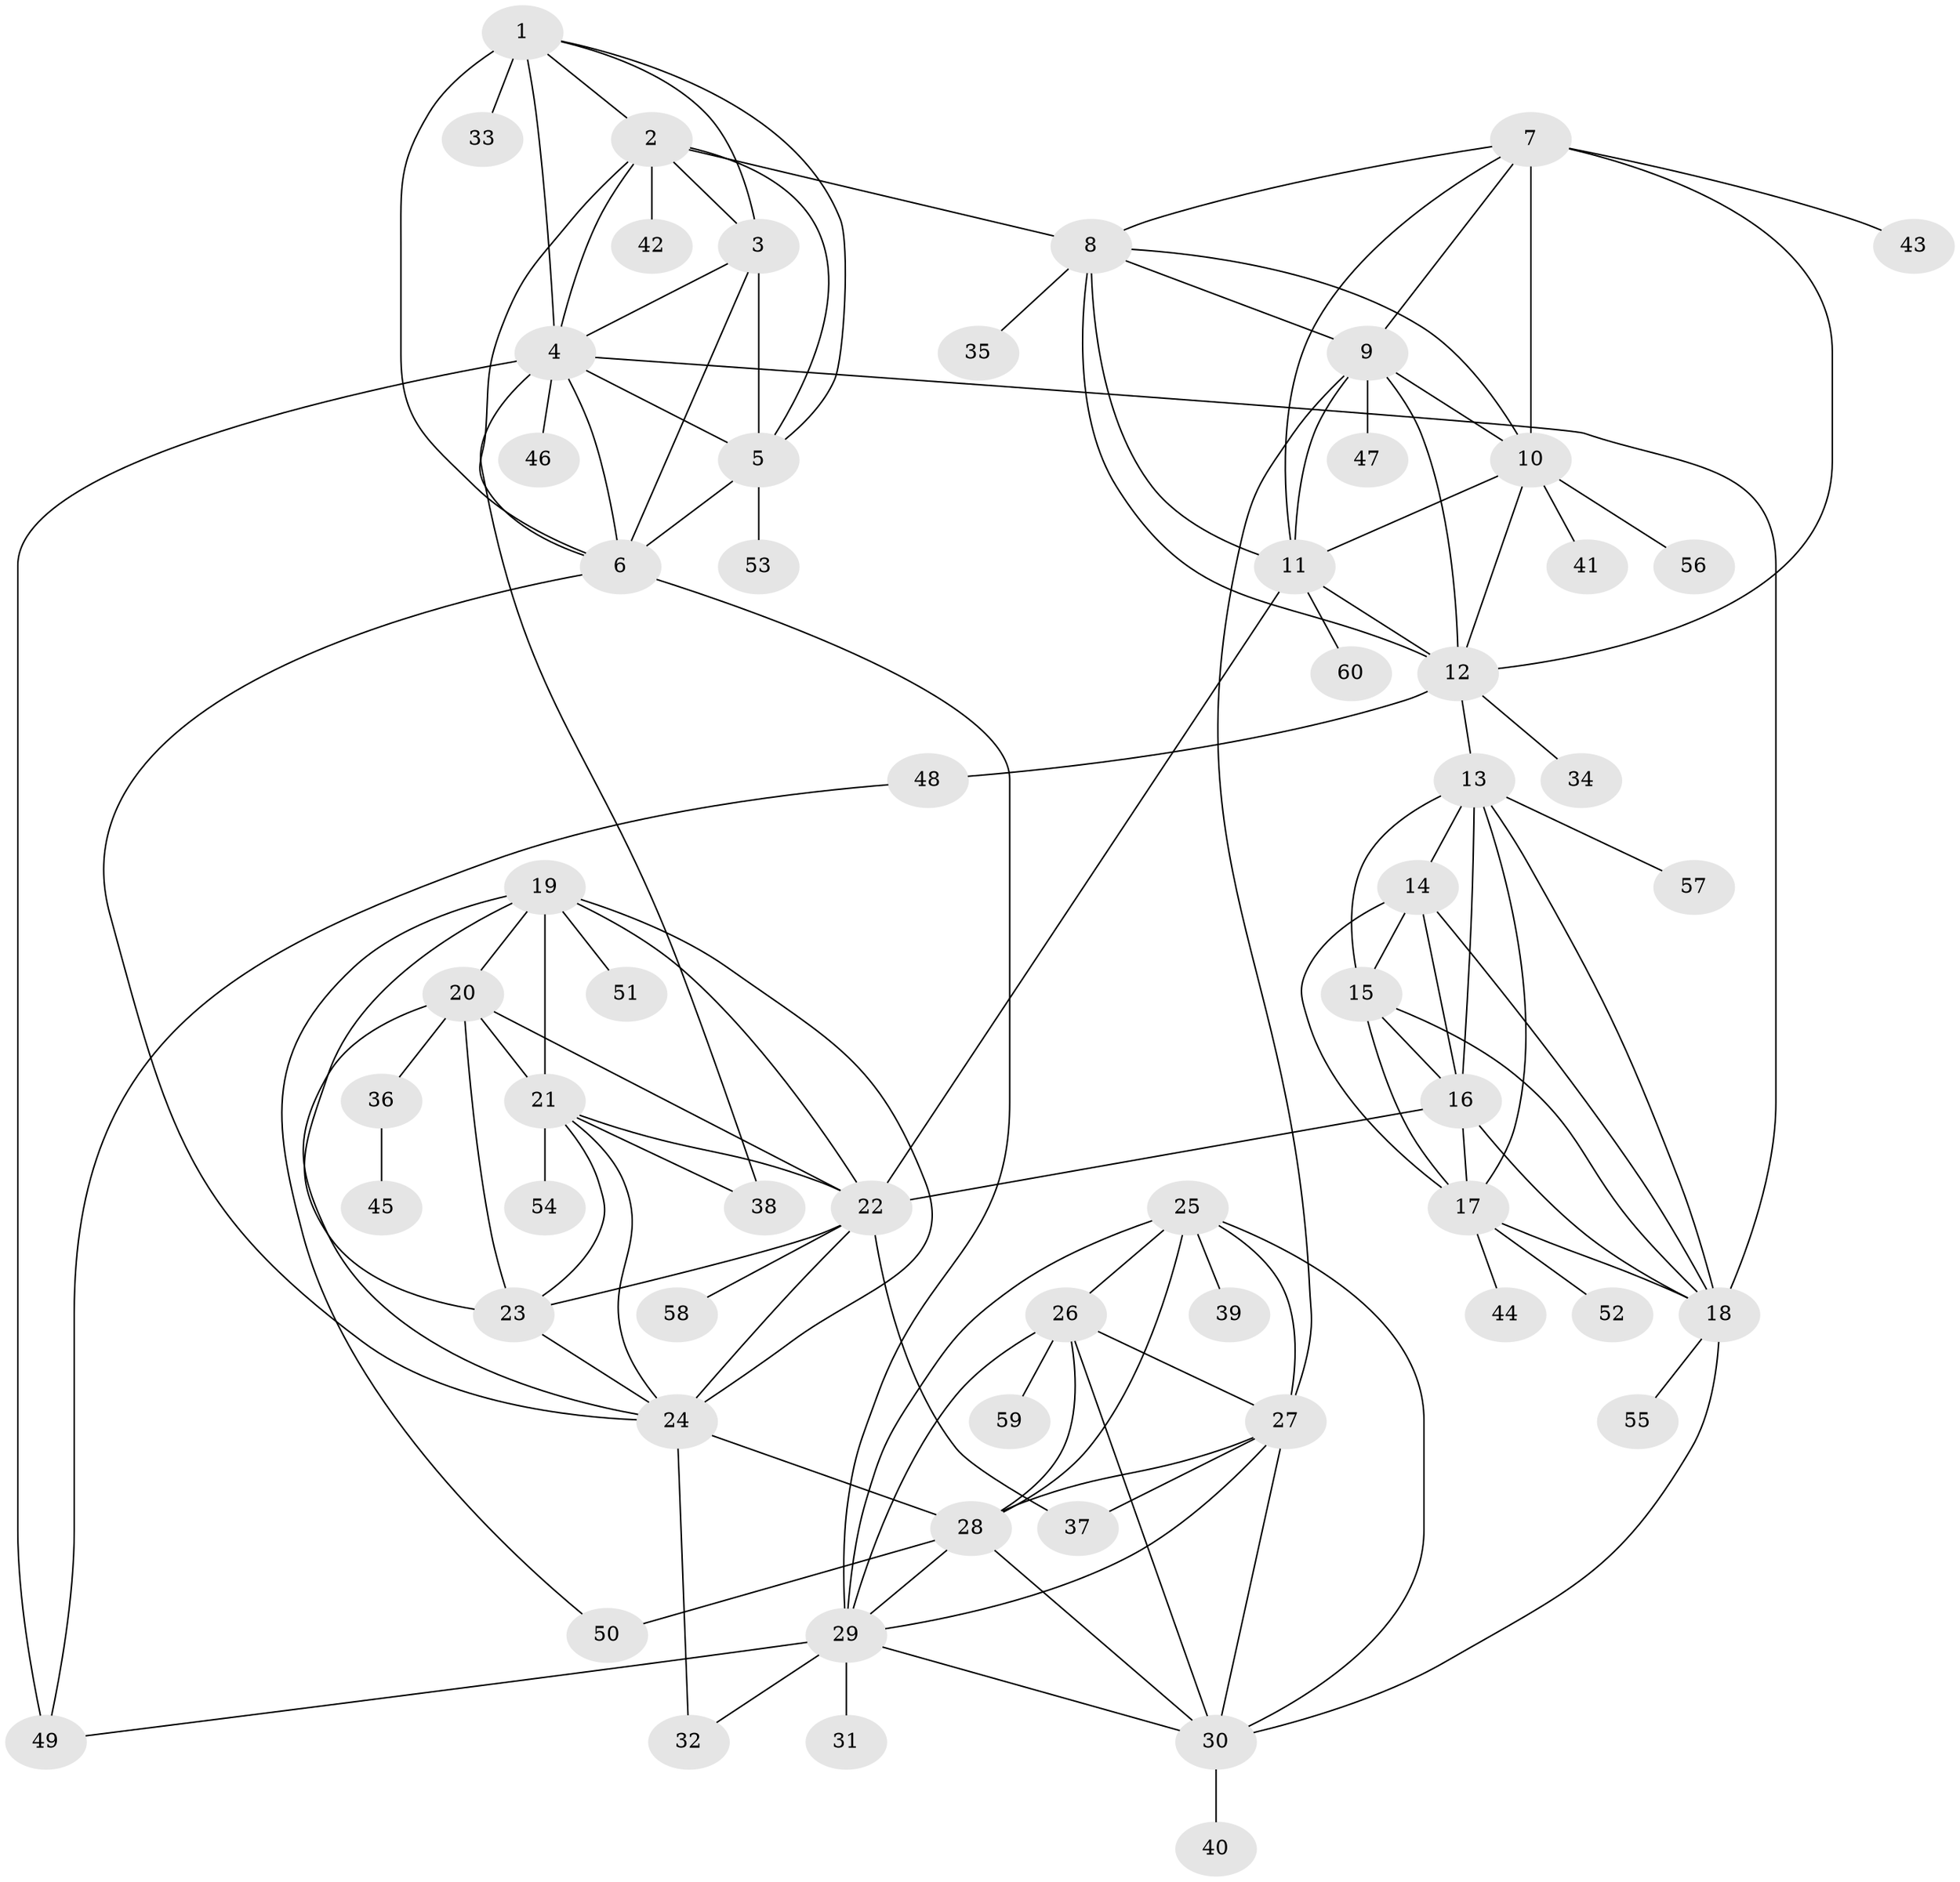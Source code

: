 // original degree distribution, {9: 0.03333333333333333, 8: 0.08333333333333333, 6: 0.025, 11: 0.025, 7: 0.03333333333333333, 12: 0.016666666666666666, 5: 0.008333333333333333, 10: 0.025, 1: 0.625, 2: 0.1, 3: 0.025}
// Generated by graph-tools (version 1.1) at 2025/37/03/09/25 02:37:36]
// undirected, 60 vertices, 121 edges
graph export_dot {
graph [start="1"]
  node [color=gray90,style=filled];
  1;
  2;
  3;
  4;
  5;
  6;
  7;
  8;
  9;
  10;
  11;
  12;
  13;
  14;
  15;
  16;
  17;
  18;
  19;
  20;
  21;
  22;
  23;
  24;
  25;
  26;
  27;
  28;
  29;
  30;
  31;
  32;
  33;
  34;
  35;
  36;
  37;
  38;
  39;
  40;
  41;
  42;
  43;
  44;
  45;
  46;
  47;
  48;
  49;
  50;
  51;
  52;
  53;
  54;
  55;
  56;
  57;
  58;
  59;
  60;
  1 -- 2 [weight=1.0];
  1 -- 3 [weight=1.0];
  1 -- 4 [weight=1.0];
  1 -- 5 [weight=1.0];
  1 -- 6 [weight=1.0];
  1 -- 33 [weight=3.0];
  2 -- 3 [weight=1.0];
  2 -- 4 [weight=1.0];
  2 -- 5 [weight=1.0];
  2 -- 6 [weight=1.0];
  2 -- 8 [weight=1.0];
  2 -- 42 [weight=1.0];
  3 -- 4 [weight=1.0];
  3 -- 5 [weight=1.0];
  3 -- 6 [weight=1.0];
  4 -- 5 [weight=1.0];
  4 -- 6 [weight=1.0];
  4 -- 18 [weight=1.0];
  4 -- 38 [weight=1.0];
  4 -- 46 [weight=1.0];
  4 -- 49 [weight=2.0];
  5 -- 6 [weight=1.0];
  5 -- 53 [weight=1.0];
  6 -- 24 [weight=1.0];
  6 -- 29 [weight=1.0];
  7 -- 8 [weight=1.0];
  7 -- 9 [weight=1.0];
  7 -- 10 [weight=1.0];
  7 -- 11 [weight=1.0];
  7 -- 12 [weight=1.0];
  7 -- 43 [weight=2.0];
  8 -- 9 [weight=1.0];
  8 -- 10 [weight=1.0];
  8 -- 11 [weight=1.0];
  8 -- 12 [weight=1.0];
  8 -- 35 [weight=1.0];
  9 -- 10 [weight=1.0];
  9 -- 11 [weight=1.0];
  9 -- 12 [weight=1.0];
  9 -- 27 [weight=1.0];
  9 -- 47 [weight=1.0];
  10 -- 11 [weight=1.0];
  10 -- 12 [weight=1.0];
  10 -- 41 [weight=1.0];
  10 -- 56 [weight=1.0];
  11 -- 12 [weight=1.0];
  11 -- 22 [weight=1.0];
  11 -- 60 [weight=1.0];
  12 -- 13 [weight=1.0];
  12 -- 34 [weight=1.0];
  12 -- 48 [weight=4.0];
  13 -- 14 [weight=1.0];
  13 -- 15 [weight=1.0];
  13 -- 16 [weight=1.0];
  13 -- 17 [weight=1.0];
  13 -- 18 [weight=1.0];
  13 -- 57 [weight=1.0];
  14 -- 15 [weight=3.0];
  14 -- 16 [weight=1.0];
  14 -- 17 [weight=1.0];
  14 -- 18 [weight=1.0];
  15 -- 16 [weight=1.0];
  15 -- 17 [weight=1.0];
  15 -- 18 [weight=1.0];
  16 -- 17 [weight=1.0];
  16 -- 18 [weight=1.0];
  16 -- 22 [weight=1.0];
  17 -- 18 [weight=1.0];
  17 -- 44 [weight=2.0];
  17 -- 52 [weight=1.0];
  18 -- 30 [weight=1.0];
  18 -- 55 [weight=1.0];
  19 -- 20 [weight=1.0];
  19 -- 21 [weight=1.0];
  19 -- 22 [weight=1.0];
  19 -- 23 [weight=1.0];
  19 -- 24 [weight=1.0];
  19 -- 50 [weight=1.0];
  19 -- 51 [weight=1.0];
  20 -- 21 [weight=4.0];
  20 -- 22 [weight=1.0];
  20 -- 23 [weight=1.0];
  20 -- 24 [weight=1.0];
  20 -- 36 [weight=1.0];
  21 -- 22 [weight=1.0];
  21 -- 23 [weight=1.0];
  21 -- 24 [weight=1.0];
  21 -- 38 [weight=1.0];
  21 -- 54 [weight=1.0];
  22 -- 23 [weight=1.0];
  22 -- 24 [weight=1.0];
  22 -- 37 [weight=1.0];
  22 -- 58 [weight=1.0];
  23 -- 24 [weight=1.0];
  24 -- 28 [weight=1.0];
  24 -- 32 [weight=4.0];
  25 -- 26 [weight=1.0];
  25 -- 27 [weight=1.0];
  25 -- 28 [weight=1.0];
  25 -- 29 [weight=1.0];
  25 -- 30 [weight=1.0];
  25 -- 39 [weight=1.0];
  26 -- 27 [weight=1.0];
  26 -- 28 [weight=1.0];
  26 -- 29 [weight=1.0];
  26 -- 30 [weight=1.0];
  26 -- 59 [weight=1.0];
  27 -- 28 [weight=1.0];
  27 -- 29 [weight=1.0];
  27 -- 30 [weight=1.0];
  27 -- 37 [weight=3.0];
  28 -- 29 [weight=1.0];
  28 -- 30 [weight=1.0];
  28 -- 50 [weight=4.0];
  29 -- 30 [weight=1.0];
  29 -- 31 [weight=1.0];
  29 -- 32 [weight=1.0];
  29 -- 49 [weight=1.0];
  30 -- 40 [weight=2.0];
  36 -- 45 [weight=1.0];
  48 -- 49 [weight=1.0];
}
